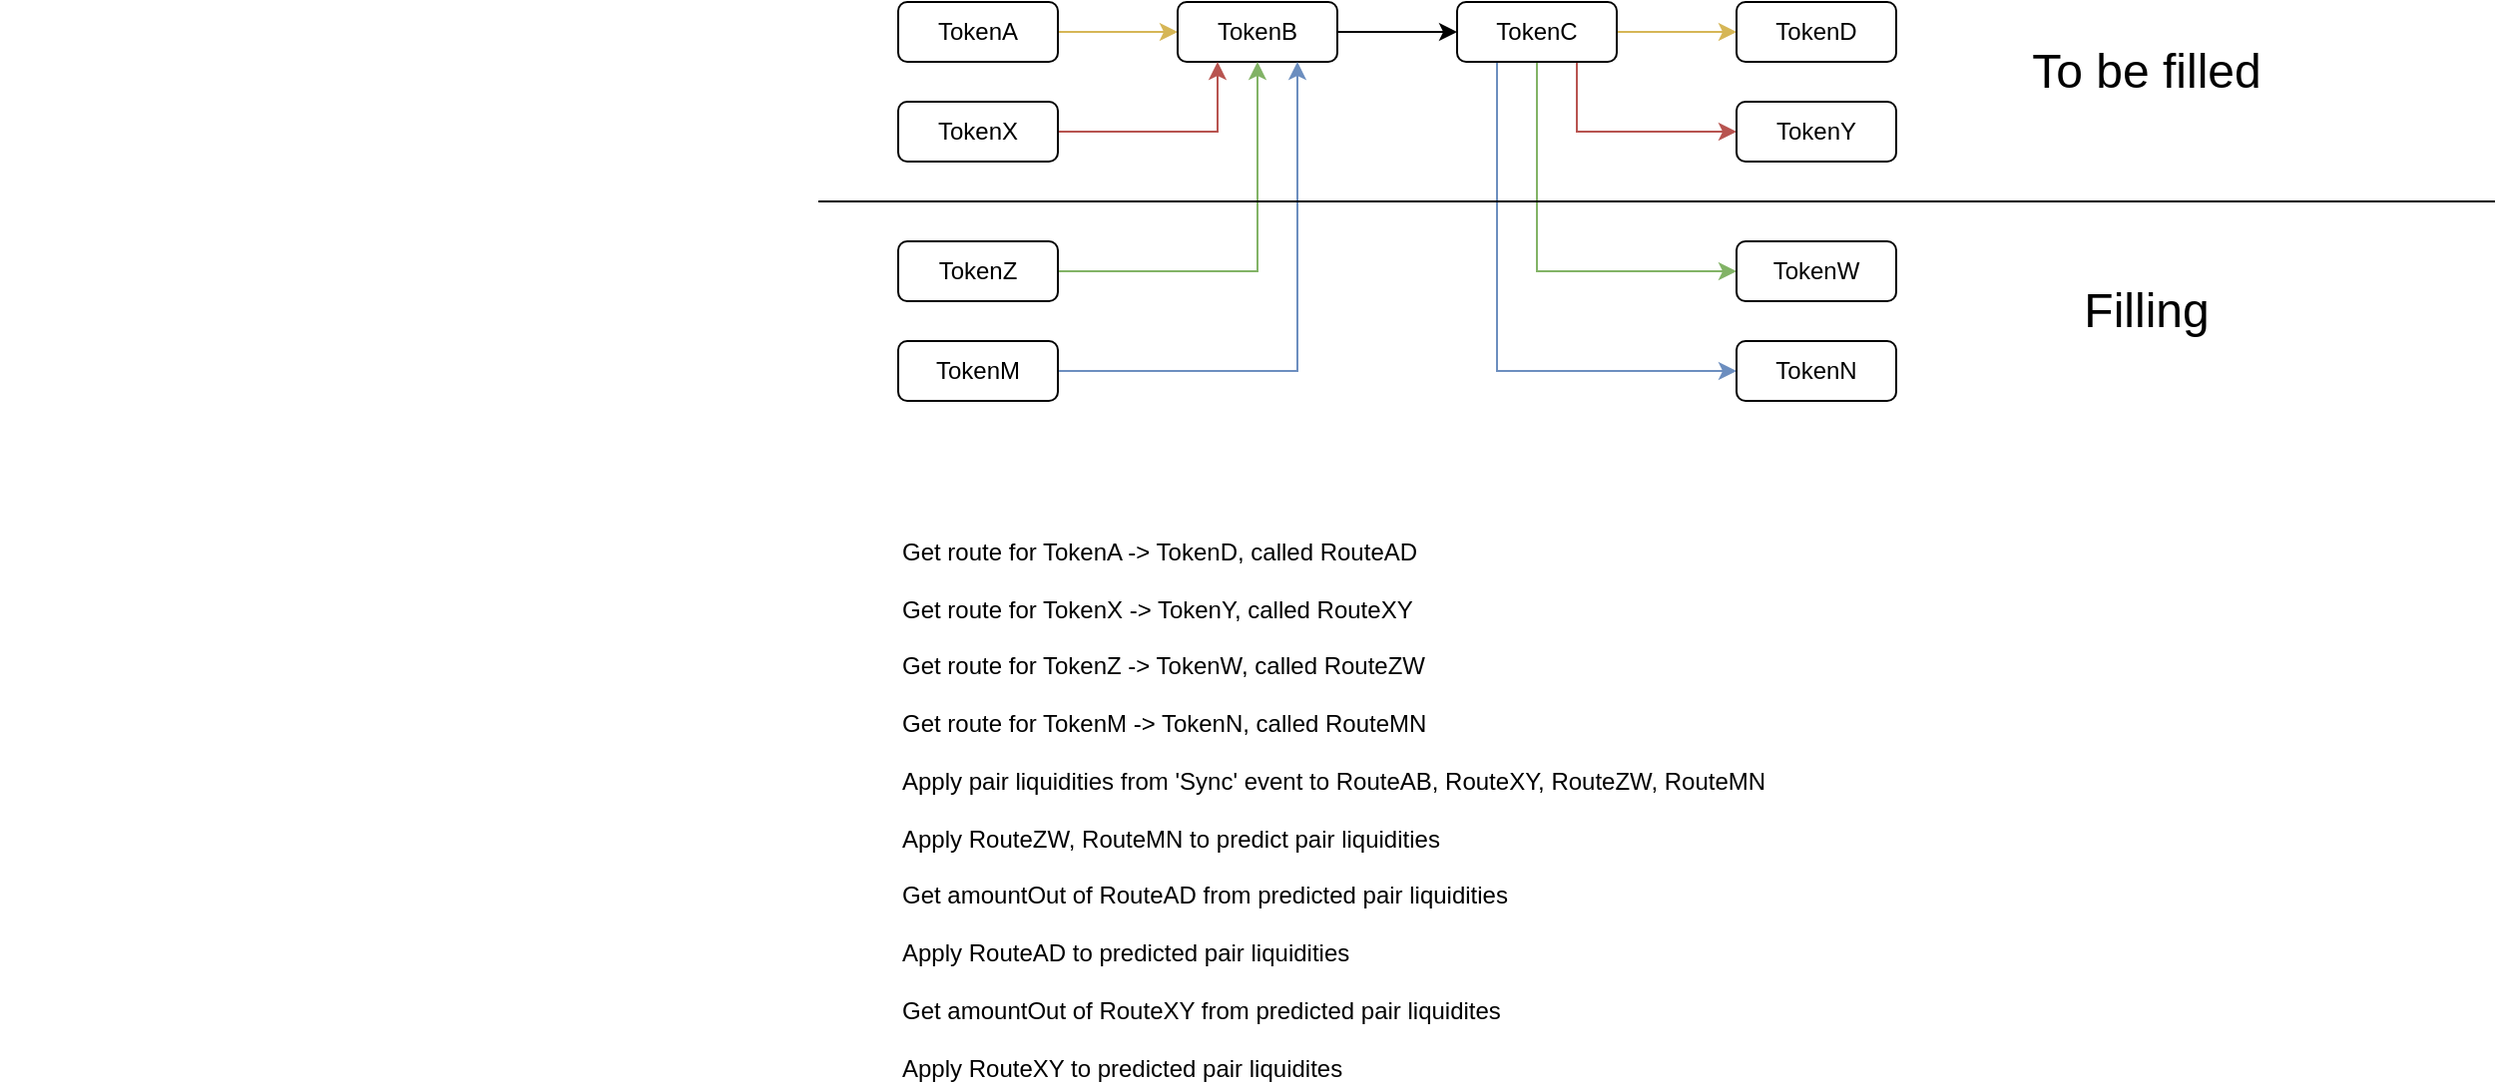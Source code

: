 <mxfile version="18.0.3" type="github">
  <diagram id="1FakH4mvETnBuEdTP4Ck" name="Page-1">
    <mxGraphModel dx="1638" dy="518" grid="1" gridSize="10" guides="1" tooltips="1" connect="1" arrows="1" fold="1" page="1" pageScale="1" pageWidth="850" pageHeight="1100" math="0" shadow="0">
      <root>
        <mxCell id="0" />
        <mxCell id="1" parent="0" />
        <mxCell id="Q788xf9dDyIvPzSUZamj-7" style="edgeStyle=orthogonalEdgeStyle;rounded=0;orthogonalLoop=1;jettySize=auto;html=1;exitX=1;exitY=0.5;exitDx=0;exitDy=0;entryX=0;entryY=0.5;entryDx=0;entryDy=0;fillColor=#fff2cc;strokeColor=#d6b656;" edge="1" parent="1" source="Q788xf9dDyIvPzSUZamj-1" target="Q788xf9dDyIvPzSUZamj-3">
          <mxGeometry relative="1" as="geometry" />
        </mxCell>
        <mxCell id="Q788xf9dDyIvPzSUZamj-1" value="TokenA" style="rounded=1;whiteSpace=wrap;html=1;" vertex="1" parent="1">
          <mxGeometry x="40" y="40" width="80" height="30" as="geometry" />
        </mxCell>
        <mxCell id="Q788xf9dDyIvPzSUZamj-45" style="edgeStyle=orthogonalEdgeStyle;rounded=0;orthogonalLoop=1;jettySize=auto;html=1;exitX=1;exitY=0.5;exitDx=0;exitDy=0;entryX=0;entryY=0.5;entryDx=0;entryDy=0;" edge="1" parent="1" source="Q788xf9dDyIvPzSUZamj-3" target="Q788xf9dDyIvPzSUZamj-4">
          <mxGeometry relative="1" as="geometry" />
        </mxCell>
        <mxCell id="Q788xf9dDyIvPzSUZamj-3" value="TokenB" style="rounded=1;whiteSpace=wrap;html=1;" vertex="1" parent="1">
          <mxGeometry x="180" y="40" width="80" height="30" as="geometry" />
        </mxCell>
        <mxCell id="Q788xf9dDyIvPzSUZamj-10" style="edgeStyle=orthogonalEdgeStyle;rounded=0;orthogonalLoop=1;jettySize=auto;html=1;exitX=1;exitY=0.5;exitDx=0;exitDy=0;entryX=0;entryY=0.5;entryDx=0;entryDy=0;fillColor=#fff2cc;strokeColor=#d6b656;" edge="1" parent="1" source="Q788xf9dDyIvPzSUZamj-4" target="Q788xf9dDyIvPzSUZamj-5">
          <mxGeometry relative="1" as="geometry" />
        </mxCell>
        <mxCell id="Q788xf9dDyIvPzSUZamj-24" style="edgeStyle=orthogonalEdgeStyle;rounded=0;orthogonalLoop=1;jettySize=auto;html=1;exitX=0.75;exitY=1;exitDx=0;exitDy=0;entryX=0;entryY=0.5;entryDx=0;entryDy=0;fillColor=#f8cecc;strokeColor=#b85450;" edge="1" parent="1" source="Q788xf9dDyIvPzSUZamj-4" target="Q788xf9dDyIvPzSUZamj-17">
          <mxGeometry relative="1" as="geometry" />
        </mxCell>
        <mxCell id="Q788xf9dDyIvPzSUZamj-35" style="edgeStyle=orthogonalEdgeStyle;rounded=0;orthogonalLoop=1;jettySize=auto;html=1;exitX=0.5;exitY=1;exitDx=0;exitDy=0;entryX=0;entryY=0.5;entryDx=0;entryDy=0;fillColor=#d5e8d4;strokeColor=#82b366;" edge="1" parent="1" source="Q788xf9dDyIvPzSUZamj-4" target="Q788xf9dDyIvPzSUZamj-32">
          <mxGeometry relative="1" as="geometry" />
        </mxCell>
        <mxCell id="Q788xf9dDyIvPzSUZamj-41" style="edgeStyle=orthogonalEdgeStyle;rounded=0;orthogonalLoop=1;jettySize=auto;html=1;exitX=0.25;exitY=1;exitDx=0;exitDy=0;entryX=0;entryY=0.5;entryDx=0;entryDy=0;fillColor=#dae8fc;strokeColor=#6c8ebf;" edge="1" parent="1" source="Q788xf9dDyIvPzSUZamj-4" target="Q788xf9dDyIvPzSUZamj-38">
          <mxGeometry relative="1" as="geometry" />
        </mxCell>
        <mxCell id="Q788xf9dDyIvPzSUZamj-4" value="TokenC" style="rounded=1;whiteSpace=wrap;html=1;" vertex="1" parent="1">
          <mxGeometry x="320" y="40" width="80" height="30" as="geometry" />
        </mxCell>
        <mxCell id="Q788xf9dDyIvPzSUZamj-5" value="TokenD" style="rounded=1;whiteSpace=wrap;html=1;" vertex="1" parent="1">
          <mxGeometry x="460" y="40" width="80" height="30" as="geometry" />
        </mxCell>
        <mxCell id="Q788xf9dDyIvPzSUZamj-23" style="edgeStyle=orthogonalEdgeStyle;rounded=0;orthogonalLoop=1;jettySize=auto;html=1;exitX=1;exitY=0.5;exitDx=0;exitDy=0;entryX=0.25;entryY=1;entryDx=0;entryDy=0;fillColor=#f8cecc;strokeColor=#b85450;" edge="1" parent="1" source="Q788xf9dDyIvPzSUZamj-14" target="Q788xf9dDyIvPzSUZamj-3">
          <mxGeometry relative="1" as="geometry" />
        </mxCell>
        <mxCell id="Q788xf9dDyIvPzSUZamj-14" value="TokenX" style="rounded=1;whiteSpace=wrap;html=1;" vertex="1" parent="1">
          <mxGeometry x="40" y="90" width="80" height="30" as="geometry" />
        </mxCell>
        <mxCell id="Q788xf9dDyIvPzSUZamj-17" value="TokenY" style="rounded=1;whiteSpace=wrap;html=1;" vertex="1" parent="1">
          <mxGeometry x="460" y="90" width="80" height="30" as="geometry" />
        </mxCell>
        <mxCell id="Q788xf9dDyIvPzSUZamj-34" style="edgeStyle=orthogonalEdgeStyle;rounded=0;orthogonalLoop=1;jettySize=auto;html=1;exitX=1;exitY=0.5;exitDx=0;exitDy=0;entryX=0.5;entryY=1;entryDx=0;entryDy=0;fillColor=#d5e8d4;strokeColor=#82b366;" edge="1" parent="1" source="Q788xf9dDyIvPzSUZamj-31" target="Q788xf9dDyIvPzSUZamj-3">
          <mxGeometry relative="1" as="geometry" />
        </mxCell>
        <mxCell id="Q788xf9dDyIvPzSUZamj-31" value="TokenZ" style="rounded=1;whiteSpace=wrap;html=1;" vertex="1" parent="1">
          <mxGeometry x="40" y="160" width="80" height="30" as="geometry" />
        </mxCell>
        <mxCell id="Q788xf9dDyIvPzSUZamj-32" value="TokenW" style="rounded=1;whiteSpace=wrap;html=1;" vertex="1" parent="1">
          <mxGeometry x="460" y="160" width="80" height="30" as="geometry" />
        </mxCell>
        <mxCell id="Q788xf9dDyIvPzSUZamj-40" style="edgeStyle=orthogonalEdgeStyle;rounded=0;orthogonalLoop=1;jettySize=auto;html=1;exitX=1;exitY=0.5;exitDx=0;exitDy=0;entryX=0.75;entryY=1;entryDx=0;entryDy=0;fillColor=#dae8fc;strokeColor=#6c8ebf;" edge="1" parent="1" source="Q788xf9dDyIvPzSUZamj-37" target="Q788xf9dDyIvPzSUZamj-3">
          <mxGeometry relative="1" as="geometry" />
        </mxCell>
        <mxCell id="Q788xf9dDyIvPzSUZamj-37" value="TokenM" style="rounded=1;whiteSpace=wrap;html=1;" vertex="1" parent="1">
          <mxGeometry x="40" y="210" width="80" height="30" as="geometry" />
        </mxCell>
        <mxCell id="Q788xf9dDyIvPzSUZamj-38" value="TokenN" style="rounded=1;whiteSpace=wrap;html=1;" vertex="1" parent="1">
          <mxGeometry x="460" y="210" width="80" height="30" as="geometry" />
        </mxCell>
        <mxCell id="Q788xf9dDyIvPzSUZamj-47" value="Get route for TokenA -&amp;gt; TokenD, called RouteAD&lt;br&gt;&lt;br&gt;Get route for TokenX -&amp;gt; TokenY, called RouteXY&lt;br&gt;&lt;span style=&quot;&quot;&gt;&lt;br&gt;Get route for TokenZ -&amp;gt; TokenW, called RouteZW&lt;br&gt;&lt;/span&gt;&lt;span style=&quot;&quot;&gt;&lt;br&gt;Get route for TokenM -&amp;gt; TokenN, called RouteMN&lt;br&gt;&lt;/span&gt;&lt;br&gt;Apply pair liquidities from &#39;Sync&#39; event to RouteAB, RouteXY, RouteZW, RouteMN&lt;br&gt;&lt;span style=&quot;&quot;&gt;&lt;br&gt;Apply RouteZW, RouteMN to predict pair liquidities&lt;br&gt;&lt;br&gt;Get amountOut of RouteAD from predicted pair liquidities&lt;br&gt;&lt;br&gt;Apply RouteAD to predicted pair liquidities&lt;br&gt;&lt;br&gt;Get amountOut of RouteXY from predicted pair liquidites&lt;br&gt;&lt;br&gt;Apply RouteXY to predicted pair liquidites&lt;br&gt;&lt;/span&gt;" style="text;html=1;align=left;verticalAlign=middle;resizable=0;points=[];autosize=1;strokeColor=none;fillColor=none;labelPosition=right;verticalLabelPosition=middle;" vertex="1" parent="1">
          <mxGeometry x="-410" y="310" width="450" height="270" as="geometry" />
        </mxCell>
        <mxCell id="Q788xf9dDyIvPzSUZamj-52" value="" style="endArrow=none;html=1;rounded=0;" edge="1" parent="1">
          <mxGeometry width="50" height="50" relative="1" as="geometry">
            <mxPoint y="140" as="sourcePoint" />
            <mxPoint x="840" y="140" as="targetPoint" />
          </mxGeometry>
        </mxCell>
        <mxCell id="Q788xf9dDyIvPzSUZamj-53" value="To be filled" style="text;html=1;align=center;verticalAlign=middle;resizable=0;points=[];autosize=1;strokeColor=none;fillColor=none;fontSize=24;" vertex="1" parent="1">
          <mxGeometry x="600" y="60" width="130" height="30" as="geometry" />
        </mxCell>
        <mxCell id="Q788xf9dDyIvPzSUZamj-54" value="Filling" style="text;html=1;align=center;verticalAlign=middle;resizable=0;points=[];autosize=1;strokeColor=none;fillColor=none;fontSize=24;" vertex="1" parent="1">
          <mxGeometry x="625" y="180" width="80" height="30" as="geometry" />
        </mxCell>
      </root>
    </mxGraphModel>
  </diagram>
</mxfile>
